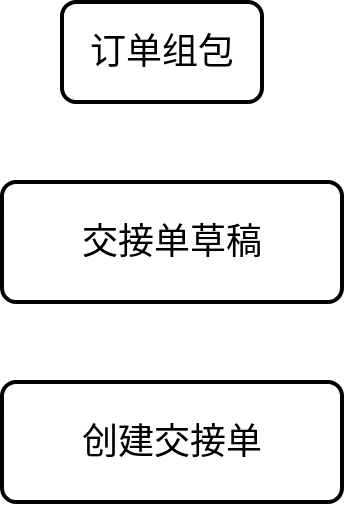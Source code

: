 <mxfile version="21.1.8" type="github">
  <diagram name="第 1 页" id="h4aul-ndlOBlijC8P2R9">
    <mxGraphModel dx="1434" dy="756" grid="1" gridSize="10" guides="1" tooltips="1" connect="1" arrows="1" fold="1" page="1" pageScale="1" pageWidth="827" pageHeight="1169" math="0" shadow="0">
      <root>
        <mxCell id="0" />
        <mxCell id="1" parent="0" />
        <mxCell id="ScTk0InKx_TZ2od-03tC-2" value="&lt;font style=&quot;font-size: 18px;&quot;&gt;订单组包&lt;/font&gt;" style="rounded=1;whiteSpace=wrap;html=1;absoluteArcSize=1;arcSize=14;strokeWidth=2;" vertex="1" parent="1">
          <mxGeometry x="380" y="150" width="100" height="50" as="geometry" />
        </mxCell>
        <mxCell id="ScTk0InKx_TZ2od-03tC-3" value="&lt;font style=&quot;font-size: 18px;&quot;&gt;交接单草稿&lt;/font&gt;" style="rounded=1;whiteSpace=wrap;html=1;absoluteArcSize=1;arcSize=14;strokeWidth=2;" vertex="1" parent="1">
          <mxGeometry x="350" y="240" width="170" height="60" as="geometry" />
        </mxCell>
        <mxCell id="ScTk0InKx_TZ2od-03tC-4" value="&lt;font style=&quot;font-size: 18px;&quot;&gt;创建交接单&lt;/font&gt;" style="rounded=1;whiteSpace=wrap;html=1;absoluteArcSize=1;arcSize=14;strokeWidth=2;" vertex="1" parent="1">
          <mxGeometry x="350" y="340" width="170" height="60" as="geometry" />
        </mxCell>
      </root>
    </mxGraphModel>
  </diagram>
</mxfile>
